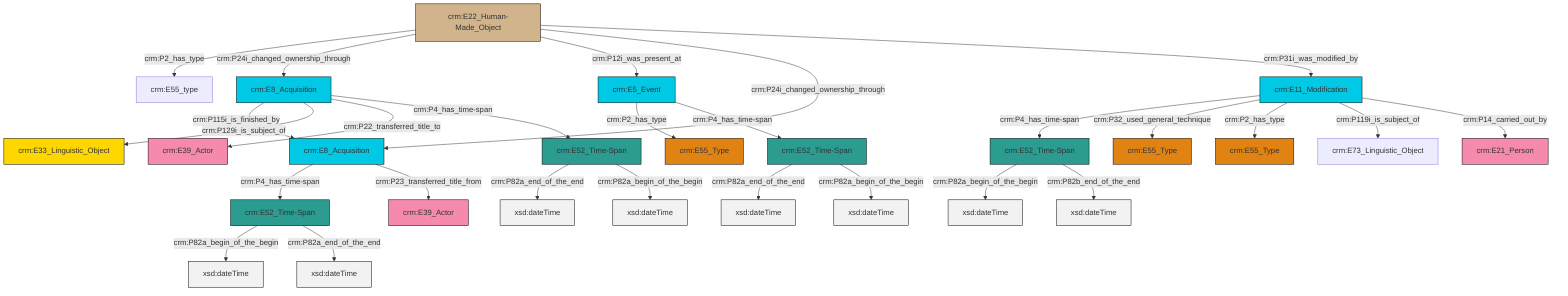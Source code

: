 graph TD
classDef Literal fill:#f2f2f2,stroke:#000000;
classDef CRM_Entity fill:#FFFFFF,stroke:#000000;
classDef Temporal_Entity fill:#00C9E6, stroke:#000000;
classDef Type fill:#E18312, stroke:#000000;
classDef Time-Span fill:#2C9C91, stroke:#000000;
classDef Appellation fill:#FFEB7F, stroke:#000000;
classDef Place fill:#008836, stroke:#000000;
classDef Persistent_Item fill:#B266B2, stroke:#000000;
classDef Conceptual_Object fill:#FFD700, stroke:#000000;
classDef Physical_Thing fill:#D2B48C, stroke:#000000;
classDef Actor fill:#f58aad, stroke:#000000;
classDef PC_Classes fill:#4ce600, stroke:#000000;
classDef Multi fill:#cccccc,stroke:#000000;

0["crm:E52_Time-Span"]:::Time-Span -->|crm:P82a_begin_of_the_begin| 1[xsd:dateTime]:::Literal
6["crm:E22_Human-Made_Object"]:::Physical_Thing -->|crm:P2_has_type| 7["crm:E55_type"]:::Default
8["crm:E8_Acquisition"]:::Temporal_Entity -->|crm:P115i_is_finished_by| 9["crm:E8_Acquisition"]:::Temporal_Entity
8["crm:E8_Acquisition"]:::Temporal_Entity -->|crm:P129i_is_subject_of| 10["crm:E33_Linguistic_Object"]:::Conceptual_Object
6["crm:E22_Human-Made_Object"]:::Physical_Thing -->|crm:P24i_changed_ownership_through| 8["crm:E8_Acquisition"]:::Temporal_Entity
14["crm:E5_Event"]:::Temporal_Entity -->|crm:P2_has_type| 15["crm:E55_Type"]:::Type
19["crm:E11_Modification"]:::Temporal_Entity -->|crm:P4_has_time-span| 0["crm:E52_Time-Span"]:::Time-Span
6["crm:E22_Human-Made_Object"]:::Physical_Thing -->|crm:P12i_was_present_at| 14["crm:E5_Event"]:::Temporal_Entity
19["crm:E11_Modification"]:::Temporal_Entity -->|crm:P32_used_general_technique| 20["crm:E55_Type"]:::Type
21["crm:E52_Time-Span"]:::Time-Span -->|crm:P82a_begin_of_the_begin| 22[xsd:dateTime]:::Literal
6["crm:E22_Human-Made_Object"]:::Physical_Thing -->|crm:P24i_changed_ownership_through| 9["crm:E8_Acquisition"]:::Temporal_Entity
6["crm:E22_Human-Made_Object"]:::Physical_Thing -->|crm:P31i_was_modified_by| 19["crm:E11_Modification"]:::Temporal_Entity
23["crm:E52_Time-Span"]:::Time-Span -->|crm:P82a_end_of_the_end| 24[xsd:dateTime]:::Literal
8["crm:E8_Acquisition"]:::Temporal_Entity -->|crm:P22_transferred_title_to| 2["crm:E39_Actor"]:::Actor
21["crm:E52_Time-Span"]:::Time-Span -->|crm:P82a_end_of_the_end| 26[xsd:dateTime]:::Literal
8["crm:E8_Acquisition"]:::Temporal_Entity -->|crm:P4_has_time-span| 16["crm:E52_Time-Span"]:::Time-Span
16["crm:E52_Time-Span"]:::Time-Span -->|crm:P82a_end_of_the_end| 30[xsd:dateTime]:::Literal
19["crm:E11_Modification"]:::Temporal_Entity -->|crm:P2_has_type| 32["crm:E55_Type"]:::Type
14["crm:E5_Event"]:::Temporal_Entity -->|crm:P4_has_time-span| 23["crm:E52_Time-Span"]:::Time-Span
23["crm:E52_Time-Span"]:::Time-Span -->|crm:P82a_begin_of_the_begin| 34[xsd:dateTime]:::Literal
0["crm:E52_Time-Span"]:::Time-Span -->|crm:P82b_end_of_the_end| 35[xsd:dateTime]:::Literal
9["crm:E8_Acquisition"]:::Temporal_Entity -->|crm:P4_has_time-span| 21["crm:E52_Time-Span"]:::Time-Span
16["crm:E52_Time-Span"]:::Time-Span -->|crm:P82a_begin_of_the_begin| 39[xsd:dateTime]:::Literal
19["crm:E11_Modification"]:::Temporal_Entity -->|crm:P119i_is_subject_of| 4["crm:E73_Linguistic_Object"]:::Default
9["crm:E8_Acquisition"]:::Temporal_Entity -->|crm:P23_transferred_title_from| 11["crm:E39_Actor"]:::Actor
19["crm:E11_Modification"]:::Temporal_Entity -->|crm:P14_carried_out_by| 28["crm:E21_Person"]:::Actor